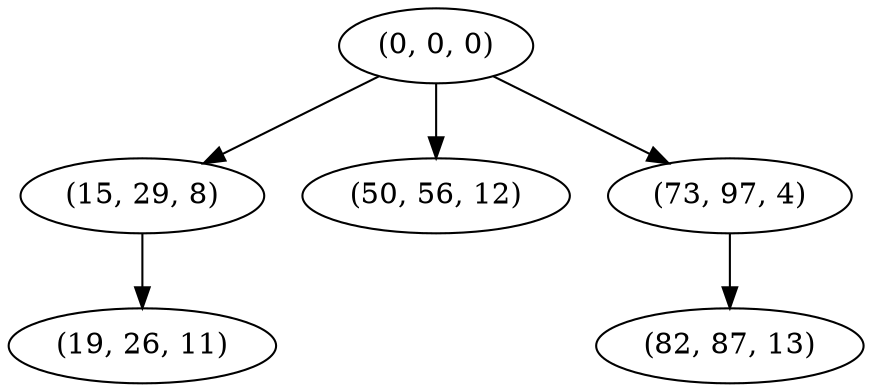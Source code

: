 digraph tree {
    "(0, 0, 0)";
    "(15, 29, 8)";
    "(19, 26, 11)";
    "(50, 56, 12)";
    "(73, 97, 4)";
    "(82, 87, 13)";
    "(0, 0, 0)" -> "(15, 29, 8)";
    "(0, 0, 0)" -> "(50, 56, 12)";
    "(0, 0, 0)" -> "(73, 97, 4)";
    "(15, 29, 8)" -> "(19, 26, 11)";
    "(73, 97, 4)" -> "(82, 87, 13)";
}

